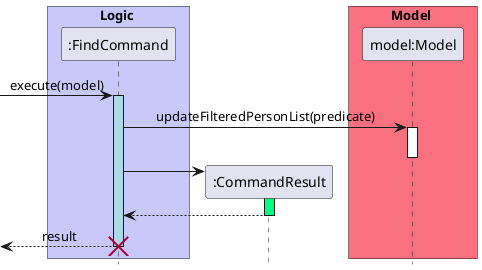 @startuml  FindSequenceDiagram

box Logic #C8C8FA
participant ":FindCommand" as FindCommand  order 1
end box

box Model #F97181
participant "model:Model" as Model order 3
end box
participant ":CommandResult" as CommandResult order 2

[-> FindCommand : execute(model)
activate FindCommand #LightBlue
FindCommand -> Model : updateFilteredPersonList(predicate)
activate Model
deactivate Model
create CommandResult
FindCommand -> CommandResult

activate CommandResult #SpringGreen
CommandResult --> FindCommand
deactivate CommandResult
' FindCommand --> [ : result
[<--FindCommand : result
deactivate FindCommand
destroy FindCommand
hide footbox
skinparam MinClassWidth 50
skinparam ParticipantPadding 10
skinparam Shadowing false
skinparam DefaultTextAlignment center
skinparam packageStyle Rectangle

@enduml
